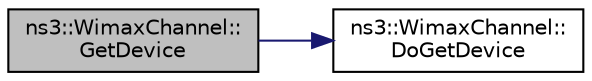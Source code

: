 digraph "ns3::WimaxChannel::GetDevice"
{
  edge [fontname="Helvetica",fontsize="10",labelfontname="Helvetica",labelfontsize="10"];
  node [fontname="Helvetica",fontsize="10",shape=record];
  rankdir="LR";
  Node1 [label="ns3::WimaxChannel::\lGetDevice",height=0.2,width=0.4,color="black", fillcolor="grey75", style="filled", fontcolor="black"];
  Node1 -> Node2 [color="midnightblue",fontsize="10",style="solid"];
  Node2 [label="ns3::WimaxChannel::\lDoGetDevice",height=0.2,width=0.4,color="black", fillcolor="white", style="filled",URL="$df/d3a/classns3_1_1WimaxChannel.html#a53e9beeb6e3dc5bf246483fcda485ea8"];
}

